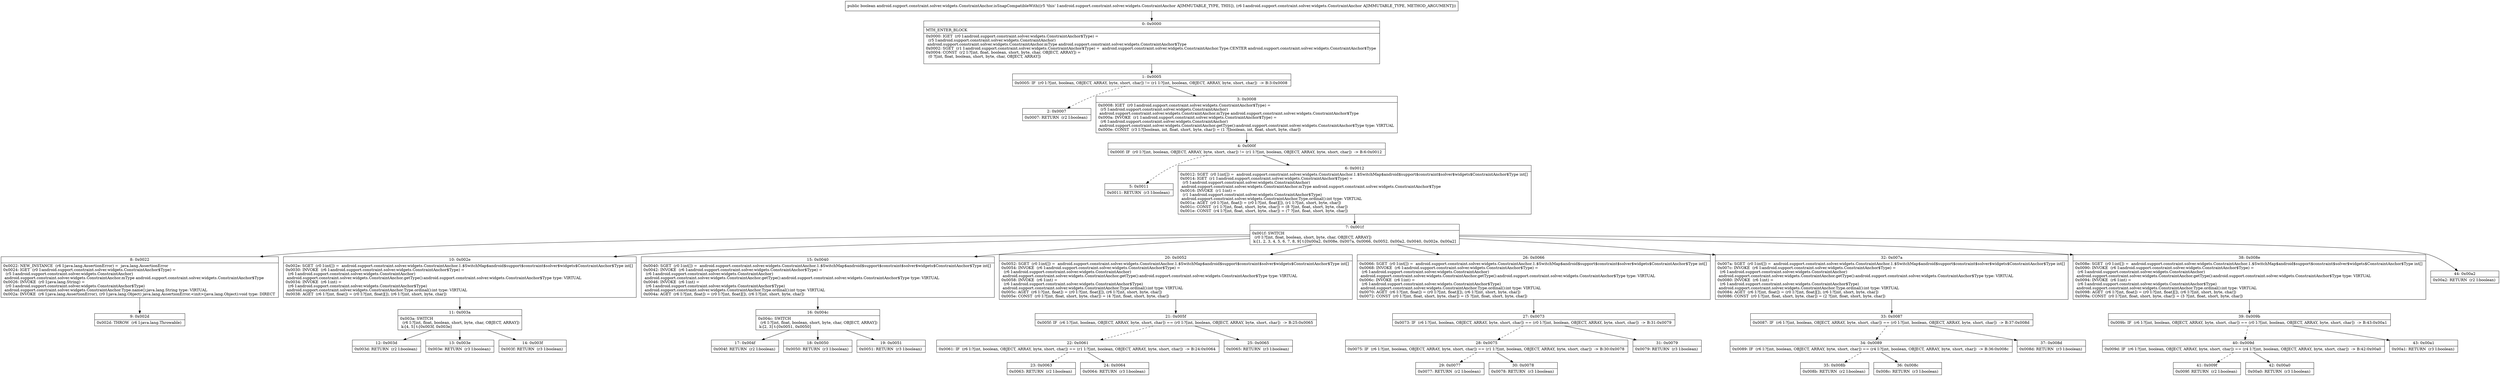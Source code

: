 digraph "CFG forandroid.support.constraint.solver.widgets.ConstraintAnchor.isSnapCompatibleWith(Landroid\/support\/constraint\/solver\/widgets\/ConstraintAnchor;)Z" {
Node_0 [shape=record,label="{0\:\ 0x0000|MTH_ENTER_BLOCK\l|0x0000: IGET  (r0 I:android.support.constraint.solver.widgets.ConstraintAnchor$Type) = \l  (r5 I:android.support.constraint.solver.widgets.ConstraintAnchor)\l android.support.constraint.solver.widgets.ConstraintAnchor.mType android.support.constraint.solver.widgets.ConstraintAnchor$Type \l0x0002: SGET  (r1 I:android.support.constraint.solver.widgets.ConstraintAnchor$Type) =  android.support.constraint.solver.widgets.ConstraintAnchor.Type.CENTER android.support.constraint.solver.widgets.ConstraintAnchor$Type \l0x0004: CONST  (r2 I:?[int, float, boolean, short, byte, char, OBJECT, ARRAY]) = \l  (0 ?[int, float, boolean, short, byte, char, OBJECT, ARRAY])\l \l}"];
Node_1 [shape=record,label="{1\:\ 0x0005|0x0005: IF  (r0 I:?[int, boolean, OBJECT, ARRAY, byte, short, char]) != (r1 I:?[int, boolean, OBJECT, ARRAY, byte, short, char])  \-\> B:3:0x0008 \l}"];
Node_2 [shape=record,label="{2\:\ 0x0007|0x0007: RETURN  (r2 I:boolean) \l}"];
Node_3 [shape=record,label="{3\:\ 0x0008|0x0008: IGET  (r0 I:android.support.constraint.solver.widgets.ConstraintAnchor$Type) = \l  (r5 I:android.support.constraint.solver.widgets.ConstraintAnchor)\l android.support.constraint.solver.widgets.ConstraintAnchor.mType android.support.constraint.solver.widgets.ConstraintAnchor$Type \l0x000a: INVOKE  (r1 I:android.support.constraint.solver.widgets.ConstraintAnchor$Type) = \l  (r6 I:android.support.constraint.solver.widgets.ConstraintAnchor)\l android.support.constraint.solver.widgets.ConstraintAnchor.getType():android.support.constraint.solver.widgets.ConstraintAnchor$Type type: VIRTUAL \l0x000e: CONST  (r3 I:?[boolean, int, float, short, byte, char]) = (1 ?[boolean, int, float, short, byte, char]) \l}"];
Node_4 [shape=record,label="{4\:\ 0x000f|0x000f: IF  (r0 I:?[int, boolean, OBJECT, ARRAY, byte, short, char]) != (r1 I:?[int, boolean, OBJECT, ARRAY, byte, short, char])  \-\> B:6:0x0012 \l}"];
Node_5 [shape=record,label="{5\:\ 0x0011|0x0011: RETURN  (r3 I:boolean) \l}"];
Node_6 [shape=record,label="{6\:\ 0x0012|0x0012: SGET  (r0 I:int[]) =  android.support.constraint.solver.widgets.ConstraintAnchor.1.$SwitchMap$android$support$constraint$solver$widgets$ConstraintAnchor$Type int[] \l0x0014: IGET  (r1 I:android.support.constraint.solver.widgets.ConstraintAnchor$Type) = \l  (r5 I:android.support.constraint.solver.widgets.ConstraintAnchor)\l android.support.constraint.solver.widgets.ConstraintAnchor.mType android.support.constraint.solver.widgets.ConstraintAnchor$Type \l0x0016: INVOKE  (r1 I:int) = \l  (r1 I:android.support.constraint.solver.widgets.ConstraintAnchor$Type)\l android.support.constraint.solver.widgets.ConstraintAnchor.Type.ordinal():int type: VIRTUAL \l0x001a: AGET  (r0 I:?[int, float]) = (r0 I:?[int, float][]), (r1 I:?[int, short, byte, char]) \l0x001c: CONST  (r1 I:?[int, float, short, byte, char]) = (8 ?[int, float, short, byte, char]) \l0x001e: CONST  (r4 I:?[int, float, short, byte, char]) = (7 ?[int, float, short, byte, char]) \l}"];
Node_7 [shape=record,label="{7\:\ 0x001f|0x001f: SWITCH  \l  (r0 I:?[int, float, boolean, short, byte, char, OBJECT, ARRAY])\l k:[1, 2, 3, 4, 5, 6, 7, 8, 9] t:[0x00a2, 0x008e, 0x007a, 0x0066, 0x0052, 0x00a2, 0x0040, 0x002e, 0x00a2] \l}"];
Node_8 [shape=record,label="{8\:\ 0x0022|0x0022: NEW_INSTANCE  (r6 I:java.lang.AssertionError) =  java.lang.AssertionError \l0x0024: IGET  (r0 I:android.support.constraint.solver.widgets.ConstraintAnchor$Type) = \l  (r5 I:android.support.constraint.solver.widgets.ConstraintAnchor)\l android.support.constraint.solver.widgets.ConstraintAnchor.mType android.support.constraint.solver.widgets.ConstraintAnchor$Type \l0x0026: INVOKE  (r0 I:java.lang.String) = \l  (r0 I:android.support.constraint.solver.widgets.ConstraintAnchor$Type)\l android.support.constraint.solver.widgets.ConstraintAnchor.Type.name():java.lang.String type: VIRTUAL \l0x002a: INVOKE  (r6 I:java.lang.AssertionError), (r0 I:java.lang.Object) java.lang.AssertionError.\<init\>(java.lang.Object):void type: DIRECT \l}"];
Node_9 [shape=record,label="{9\:\ 0x002d|0x002d: THROW  (r6 I:java.lang.Throwable) \l}"];
Node_10 [shape=record,label="{10\:\ 0x002e|0x002e: SGET  (r0 I:int[]) =  android.support.constraint.solver.widgets.ConstraintAnchor.1.$SwitchMap$android$support$constraint$solver$widgets$ConstraintAnchor$Type int[] \l0x0030: INVOKE  (r6 I:android.support.constraint.solver.widgets.ConstraintAnchor$Type) = \l  (r6 I:android.support.constraint.solver.widgets.ConstraintAnchor)\l android.support.constraint.solver.widgets.ConstraintAnchor.getType():android.support.constraint.solver.widgets.ConstraintAnchor$Type type: VIRTUAL \l0x0034: INVOKE  (r6 I:int) = \l  (r6 I:android.support.constraint.solver.widgets.ConstraintAnchor$Type)\l android.support.constraint.solver.widgets.ConstraintAnchor.Type.ordinal():int type: VIRTUAL \l0x0038: AGET  (r6 I:?[int, float]) = (r0 I:?[int, float][]), (r6 I:?[int, short, byte, char]) \l}"];
Node_11 [shape=record,label="{11\:\ 0x003a|0x003a: SWITCH  \l  (r6 I:?[int, float, boolean, short, byte, char, OBJECT, ARRAY])\l k:[4, 5] t:[0x003f, 0x003e] \l}"];
Node_12 [shape=record,label="{12\:\ 0x003d|0x003d: RETURN  (r2 I:boolean) \l}"];
Node_13 [shape=record,label="{13\:\ 0x003e|0x003e: RETURN  (r3 I:boolean) \l}"];
Node_14 [shape=record,label="{14\:\ 0x003f|0x003f: RETURN  (r3 I:boolean) \l}"];
Node_15 [shape=record,label="{15\:\ 0x0040|0x0040: SGET  (r0 I:int[]) =  android.support.constraint.solver.widgets.ConstraintAnchor.1.$SwitchMap$android$support$constraint$solver$widgets$ConstraintAnchor$Type int[] \l0x0042: INVOKE  (r6 I:android.support.constraint.solver.widgets.ConstraintAnchor$Type) = \l  (r6 I:android.support.constraint.solver.widgets.ConstraintAnchor)\l android.support.constraint.solver.widgets.ConstraintAnchor.getType():android.support.constraint.solver.widgets.ConstraintAnchor$Type type: VIRTUAL \l0x0046: INVOKE  (r6 I:int) = \l  (r6 I:android.support.constraint.solver.widgets.ConstraintAnchor$Type)\l android.support.constraint.solver.widgets.ConstraintAnchor.Type.ordinal():int type: VIRTUAL \l0x004a: AGET  (r6 I:?[int, float]) = (r0 I:?[int, float][]), (r6 I:?[int, short, byte, char]) \l}"];
Node_16 [shape=record,label="{16\:\ 0x004c|0x004c: SWITCH  \l  (r6 I:?[int, float, boolean, short, byte, char, OBJECT, ARRAY])\l k:[2, 3] t:[0x0051, 0x0050] \l}"];
Node_17 [shape=record,label="{17\:\ 0x004f|0x004f: RETURN  (r2 I:boolean) \l}"];
Node_18 [shape=record,label="{18\:\ 0x0050|0x0050: RETURN  (r3 I:boolean) \l}"];
Node_19 [shape=record,label="{19\:\ 0x0051|0x0051: RETURN  (r3 I:boolean) \l}"];
Node_20 [shape=record,label="{20\:\ 0x0052|0x0052: SGET  (r0 I:int[]) =  android.support.constraint.solver.widgets.ConstraintAnchor.1.$SwitchMap$android$support$constraint$solver$widgets$ConstraintAnchor$Type int[] \l0x0054: INVOKE  (r6 I:android.support.constraint.solver.widgets.ConstraintAnchor$Type) = \l  (r6 I:android.support.constraint.solver.widgets.ConstraintAnchor)\l android.support.constraint.solver.widgets.ConstraintAnchor.getType():android.support.constraint.solver.widgets.ConstraintAnchor$Type type: VIRTUAL \l0x0058: INVOKE  (r6 I:int) = \l  (r6 I:android.support.constraint.solver.widgets.ConstraintAnchor$Type)\l android.support.constraint.solver.widgets.ConstraintAnchor.Type.ordinal():int type: VIRTUAL \l0x005c: AGET  (r6 I:?[int, float]) = (r0 I:?[int, float][]), (r6 I:?[int, short, byte, char]) \l0x005e: CONST  (r0 I:?[int, float, short, byte, char]) = (4 ?[int, float, short, byte, char]) \l}"];
Node_21 [shape=record,label="{21\:\ 0x005f|0x005f: IF  (r6 I:?[int, boolean, OBJECT, ARRAY, byte, short, char]) == (r0 I:?[int, boolean, OBJECT, ARRAY, byte, short, char])  \-\> B:25:0x0065 \l}"];
Node_22 [shape=record,label="{22\:\ 0x0061|0x0061: IF  (r6 I:?[int, boolean, OBJECT, ARRAY, byte, short, char]) == (r1 I:?[int, boolean, OBJECT, ARRAY, byte, short, char])  \-\> B:24:0x0064 \l}"];
Node_23 [shape=record,label="{23\:\ 0x0063|0x0063: RETURN  (r2 I:boolean) \l}"];
Node_24 [shape=record,label="{24\:\ 0x0064|0x0064: RETURN  (r3 I:boolean) \l}"];
Node_25 [shape=record,label="{25\:\ 0x0065|0x0065: RETURN  (r3 I:boolean) \l}"];
Node_26 [shape=record,label="{26\:\ 0x0066|0x0066: SGET  (r0 I:int[]) =  android.support.constraint.solver.widgets.ConstraintAnchor.1.$SwitchMap$android$support$constraint$solver$widgets$ConstraintAnchor$Type int[] \l0x0068: INVOKE  (r6 I:android.support.constraint.solver.widgets.ConstraintAnchor$Type) = \l  (r6 I:android.support.constraint.solver.widgets.ConstraintAnchor)\l android.support.constraint.solver.widgets.ConstraintAnchor.getType():android.support.constraint.solver.widgets.ConstraintAnchor$Type type: VIRTUAL \l0x006c: INVOKE  (r6 I:int) = \l  (r6 I:android.support.constraint.solver.widgets.ConstraintAnchor$Type)\l android.support.constraint.solver.widgets.ConstraintAnchor.Type.ordinal():int type: VIRTUAL \l0x0070: AGET  (r6 I:?[int, float]) = (r0 I:?[int, float][]), (r6 I:?[int, short, byte, char]) \l0x0072: CONST  (r0 I:?[int, float, short, byte, char]) = (5 ?[int, float, short, byte, char]) \l}"];
Node_27 [shape=record,label="{27\:\ 0x0073|0x0073: IF  (r6 I:?[int, boolean, OBJECT, ARRAY, byte, short, char]) == (r0 I:?[int, boolean, OBJECT, ARRAY, byte, short, char])  \-\> B:31:0x0079 \l}"];
Node_28 [shape=record,label="{28\:\ 0x0075|0x0075: IF  (r6 I:?[int, boolean, OBJECT, ARRAY, byte, short, char]) == (r1 I:?[int, boolean, OBJECT, ARRAY, byte, short, char])  \-\> B:30:0x0078 \l}"];
Node_29 [shape=record,label="{29\:\ 0x0077|0x0077: RETURN  (r2 I:boolean) \l}"];
Node_30 [shape=record,label="{30\:\ 0x0078|0x0078: RETURN  (r3 I:boolean) \l}"];
Node_31 [shape=record,label="{31\:\ 0x0079|0x0079: RETURN  (r3 I:boolean) \l}"];
Node_32 [shape=record,label="{32\:\ 0x007a|0x007a: SGET  (r0 I:int[]) =  android.support.constraint.solver.widgets.ConstraintAnchor.1.$SwitchMap$android$support$constraint$solver$widgets$ConstraintAnchor$Type int[] \l0x007c: INVOKE  (r6 I:android.support.constraint.solver.widgets.ConstraintAnchor$Type) = \l  (r6 I:android.support.constraint.solver.widgets.ConstraintAnchor)\l android.support.constraint.solver.widgets.ConstraintAnchor.getType():android.support.constraint.solver.widgets.ConstraintAnchor$Type type: VIRTUAL \l0x0080: INVOKE  (r6 I:int) = \l  (r6 I:android.support.constraint.solver.widgets.ConstraintAnchor$Type)\l android.support.constraint.solver.widgets.ConstraintAnchor.Type.ordinal():int type: VIRTUAL \l0x0084: AGET  (r6 I:?[int, float]) = (r0 I:?[int, float][]), (r6 I:?[int, short, byte, char]) \l0x0086: CONST  (r0 I:?[int, float, short, byte, char]) = (2 ?[int, float, short, byte, char]) \l}"];
Node_33 [shape=record,label="{33\:\ 0x0087|0x0087: IF  (r6 I:?[int, boolean, OBJECT, ARRAY, byte, short, char]) == (r0 I:?[int, boolean, OBJECT, ARRAY, byte, short, char])  \-\> B:37:0x008d \l}"];
Node_34 [shape=record,label="{34\:\ 0x0089|0x0089: IF  (r6 I:?[int, boolean, OBJECT, ARRAY, byte, short, char]) == (r4 I:?[int, boolean, OBJECT, ARRAY, byte, short, char])  \-\> B:36:0x008c \l}"];
Node_35 [shape=record,label="{35\:\ 0x008b|0x008b: RETURN  (r2 I:boolean) \l}"];
Node_36 [shape=record,label="{36\:\ 0x008c|0x008c: RETURN  (r3 I:boolean) \l}"];
Node_37 [shape=record,label="{37\:\ 0x008d|0x008d: RETURN  (r3 I:boolean) \l}"];
Node_38 [shape=record,label="{38\:\ 0x008e|0x008e: SGET  (r0 I:int[]) =  android.support.constraint.solver.widgets.ConstraintAnchor.1.$SwitchMap$android$support$constraint$solver$widgets$ConstraintAnchor$Type int[] \l0x0090: INVOKE  (r6 I:android.support.constraint.solver.widgets.ConstraintAnchor$Type) = \l  (r6 I:android.support.constraint.solver.widgets.ConstraintAnchor)\l android.support.constraint.solver.widgets.ConstraintAnchor.getType():android.support.constraint.solver.widgets.ConstraintAnchor$Type type: VIRTUAL \l0x0094: INVOKE  (r6 I:int) = \l  (r6 I:android.support.constraint.solver.widgets.ConstraintAnchor$Type)\l android.support.constraint.solver.widgets.ConstraintAnchor.Type.ordinal():int type: VIRTUAL \l0x0098: AGET  (r6 I:?[int, float]) = (r0 I:?[int, float][]), (r6 I:?[int, short, byte, char]) \l0x009a: CONST  (r0 I:?[int, float, short, byte, char]) = (3 ?[int, float, short, byte, char]) \l}"];
Node_39 [shape=record,label="{39\:\ 0x009b|0x009b: IF  (r6 I:?[int, boolean, OBJECT, ARRAY, byte, short, char]) == (r0 I:?[int, boolean, OBJECT, ARRAY, byte, short, char])  \-\> B:43:0x00a1 \l}"];
Node_40 [shape=record,label="{40\:\ 0x009d|0x009d: IF  (r6 I:?[int, boolean, OBJECT, ARRAY, byte, short, char]) == (r4 I:?[int, boolean, OBJECT, ARRAY, byte, short, char])  \-\> B:42:0x00a0 \l}"];
Node_41 [shape=record,label="{41\:\ 0x009f|0x009f: RETURN  (r2 I:boolean) \l}"];
Node_42 [shape=record,label="{42\:\ 0x00a0|0x00a0: RETURN  (r3 I:boolean) \l}"];
Node_43 [shape=record,label="{43\:\ 0x00a1|0x00a1: RETURN  (r3 I:boolean) \l}"];
Node_44 [shape=record,label="{44\:\ 0x00a2|0x00a2: RETURN  (r2 I:boolean) \l}"];
MethodNode[shape=record,label="{public boolean android.support.constraint.solver.widgets.ConstraintAnchor.isSnapCompatibleWith((r5 'this' I:android.support.constraint.solver.widgets.ConstraintAnchor A[IMMUTABLE_TYPE, THIS]), (r6 I:android.support.constraint.solver.widgets.ConstraintAnchor A[IMMUTABLE_TYPE, METHOD_ARGUMENT])) }"];
MethodNode -> Node_0;
Node_0 -> Node_1;
Node_1 -> Node_2[style=dashed];
Node_1 -> Node_3;
Node_3 -> Node_4;
Node_4 -> Node_5[style=dashed];
Node_4 -> Node_6;
Node_6 -> Node_7;
Node_7 -> Node_8;
Node_7 -> Node_10;
Node_7 -> Node_15;
Node_7 -> Node_20;
Node_7 -> Node_26;
Node_7 -> Node_32;
Node_7 -> Node_38;
Node_7 -> Node_44;
Node_8 -> Node_9;
Node_10 -> Node_11;
Node_11 -> Node_12;
Node_11 -> Node_13;
Node_11 -> Node_14;
Node_15 -> Node_16;
Node_16 -> Node_17;
Node_16 -> Node_18;
Node_16 -> Node_19;
Node_20 -> Node_21;
Node_21 -> Node_22[style=dashed];
Node_21 -> Node_25;
Node_22 -> Node_23[style=dashed];
Node_22 -> Node_24;
Node_26 -> Node_27;
Node_27 -> Node_28[style=dashed];
Node_27 -> Node_31;
Node_28 -> Node_29[style=dashed];
Node_28 -> Node_30;
Node_32 -> Node_33;
Node_33 -> Node_34[style=dashed];
Node_33 -> Node_37;
Node_34 -> Node_35[style=dashed];
Node_34 -> Node_36;
Node_38 -> Node_39;
Node_39 -> Node_40[style=dashed];
Node_39 -> Node_43;
Node_40 -> Node_41[style=dashed];
Node_40 -> Node_42;
}


